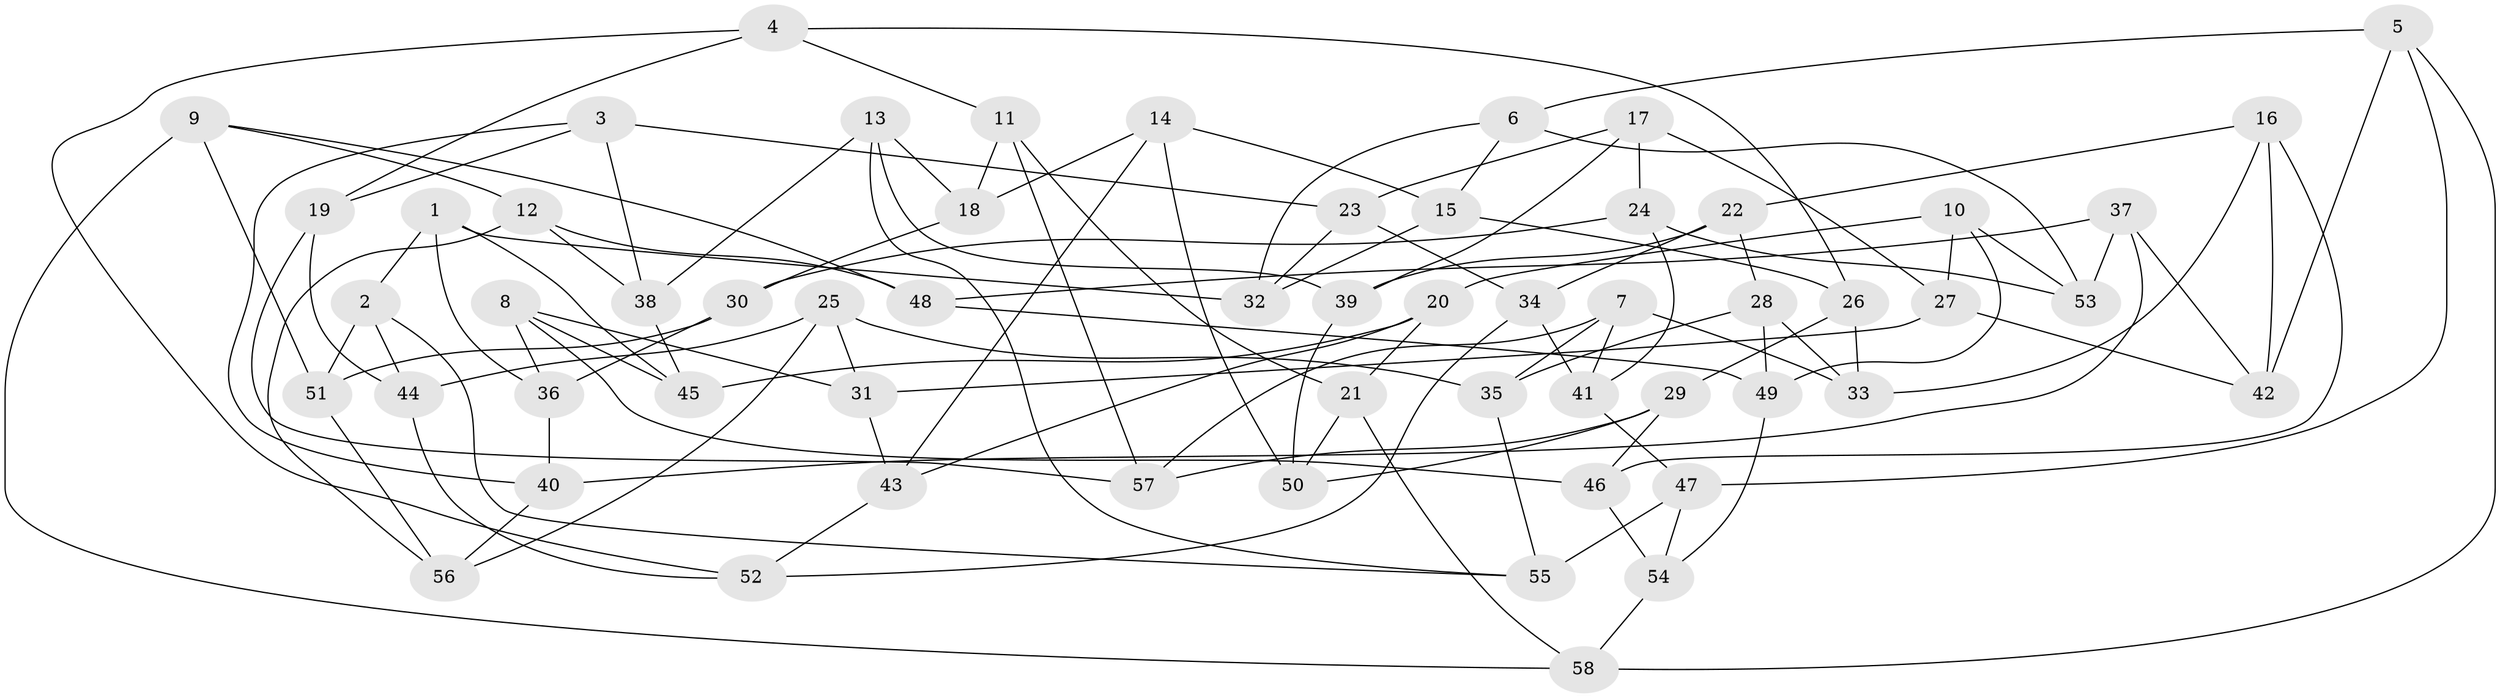 // Generated by graph-tools (version 1.1) at 2025/11/02/27/25 16:11:49]
// undirected, 58 vertices, 116 edges
graph export_dot {
graph [start="1"]
  node [color=gray90,style=filled];
  1;
  2;
  3;
  4;
  5;
  6;
  7;
  8;
  9;
  10;
  11;
  12;
  13;
  14;
  15;
  16;
  17;
  18;
  19;
  20;
  21;
  22;
  23;
  24;
  25;
  26;
  27;
  28;
  29;
  30;
  31;
  32;
  33;
  34;
  35;
  36;
  37;
  38;
  39;
  40;
  41;
  42;
  43;
  44;
  45;
  46;
  47;
  48;
  49;
  50;
  51;
  52;
  53;
  54;
  55;
  56;
  57;
  58;
  1 -- 2;
  1 -- 45;
  1 -- 32;
  1 -- 36;
  2 -- 51;
  2 -- 44;
  2 -- 55;
  3 -- 23;
  3 -- 19;
  3 -- 38;
  3 -- 40;
  4 -- 26;
  4 -- 19;
  4 -- 52;
  4 -- 11;
  5 -- 47;
  5 -- 42;
  5 -- 6;
  5 -- 58;
  6 -- 32;
  6 -- 53;
  6 -- 15;
  7 -- 35;
  7 -- 33;
  7 -- 41;
  7 -- 57;
  8 -- 46;
  8 -- 31;
  8 -- 45;
  8 -- 36;
  9 -- 51;
  9 -- 12;
  9 -- 58;
  9 -- 48;
  10 -- 20;
  10 -- 27;
  10 -- 53;
  10 -- 49;
  11 -- 57;
  11 -- 21;
  11 -- 18;
  12 -- 38;
  12 -- 56;
  12 -- 48;
  13 -- 38;
  13 -- 18;
  13 -- 39;
  13 -- 55;
  14 -- 18;
  14 -- 15;
  14 -- 43;
  14 -- 50;
  15 -- 26;
  15 -- 32;
  16 -- 22;
  16 -- 46;
  16 -- 42;
  16 -- 33;
  17 -- 24;
  17 -- 39;
  17 -- 23;
  17 -- 27;
  18 -- 30;
  19 -- 44;
  19 -- 57;
  20 -- 43;
  20 -- 21;
  20 -- 45;
  21 -- 50;
  21 -- 58;
  22 -- 39;
  22 -- 28;
  22 -- 34;
  23 -- 32;
  23 -- 34;
  24 -- 53;
  24 -- 30;
  24 -- 41;
  25 -- 35;
  25 -- 44;
  25 -- 31;
  25 -- 56;
  26 -- 29;
  26 -- 33;
  27 -- 31;
  27 -- 42;
  28 -- 35;
  28 -- 33;
  28 -- 49;
  29 -- 57;
  29 -- 50;
  29 -- 46;
  30 -- 36;
  30 -- 51;
  31 -- 43;
  34 -- 52;
  34 -- 41;
  35 -- 55;
  36 -- 40;
  37 -- 48;
  37 -- 53;
  37 -- 40;
  37 -- 42;
  38 -- 45;
  39 -- 50;
  40 -- 56;
  41 -- 47;
  43 -- 52;
  44 -- 52;
  46 -- 54;
  47 -- 55;
  47 -- 54;
  48 -- 49;
  49 -- 54;
  51 -- 56;
  54 -- 58;
}
